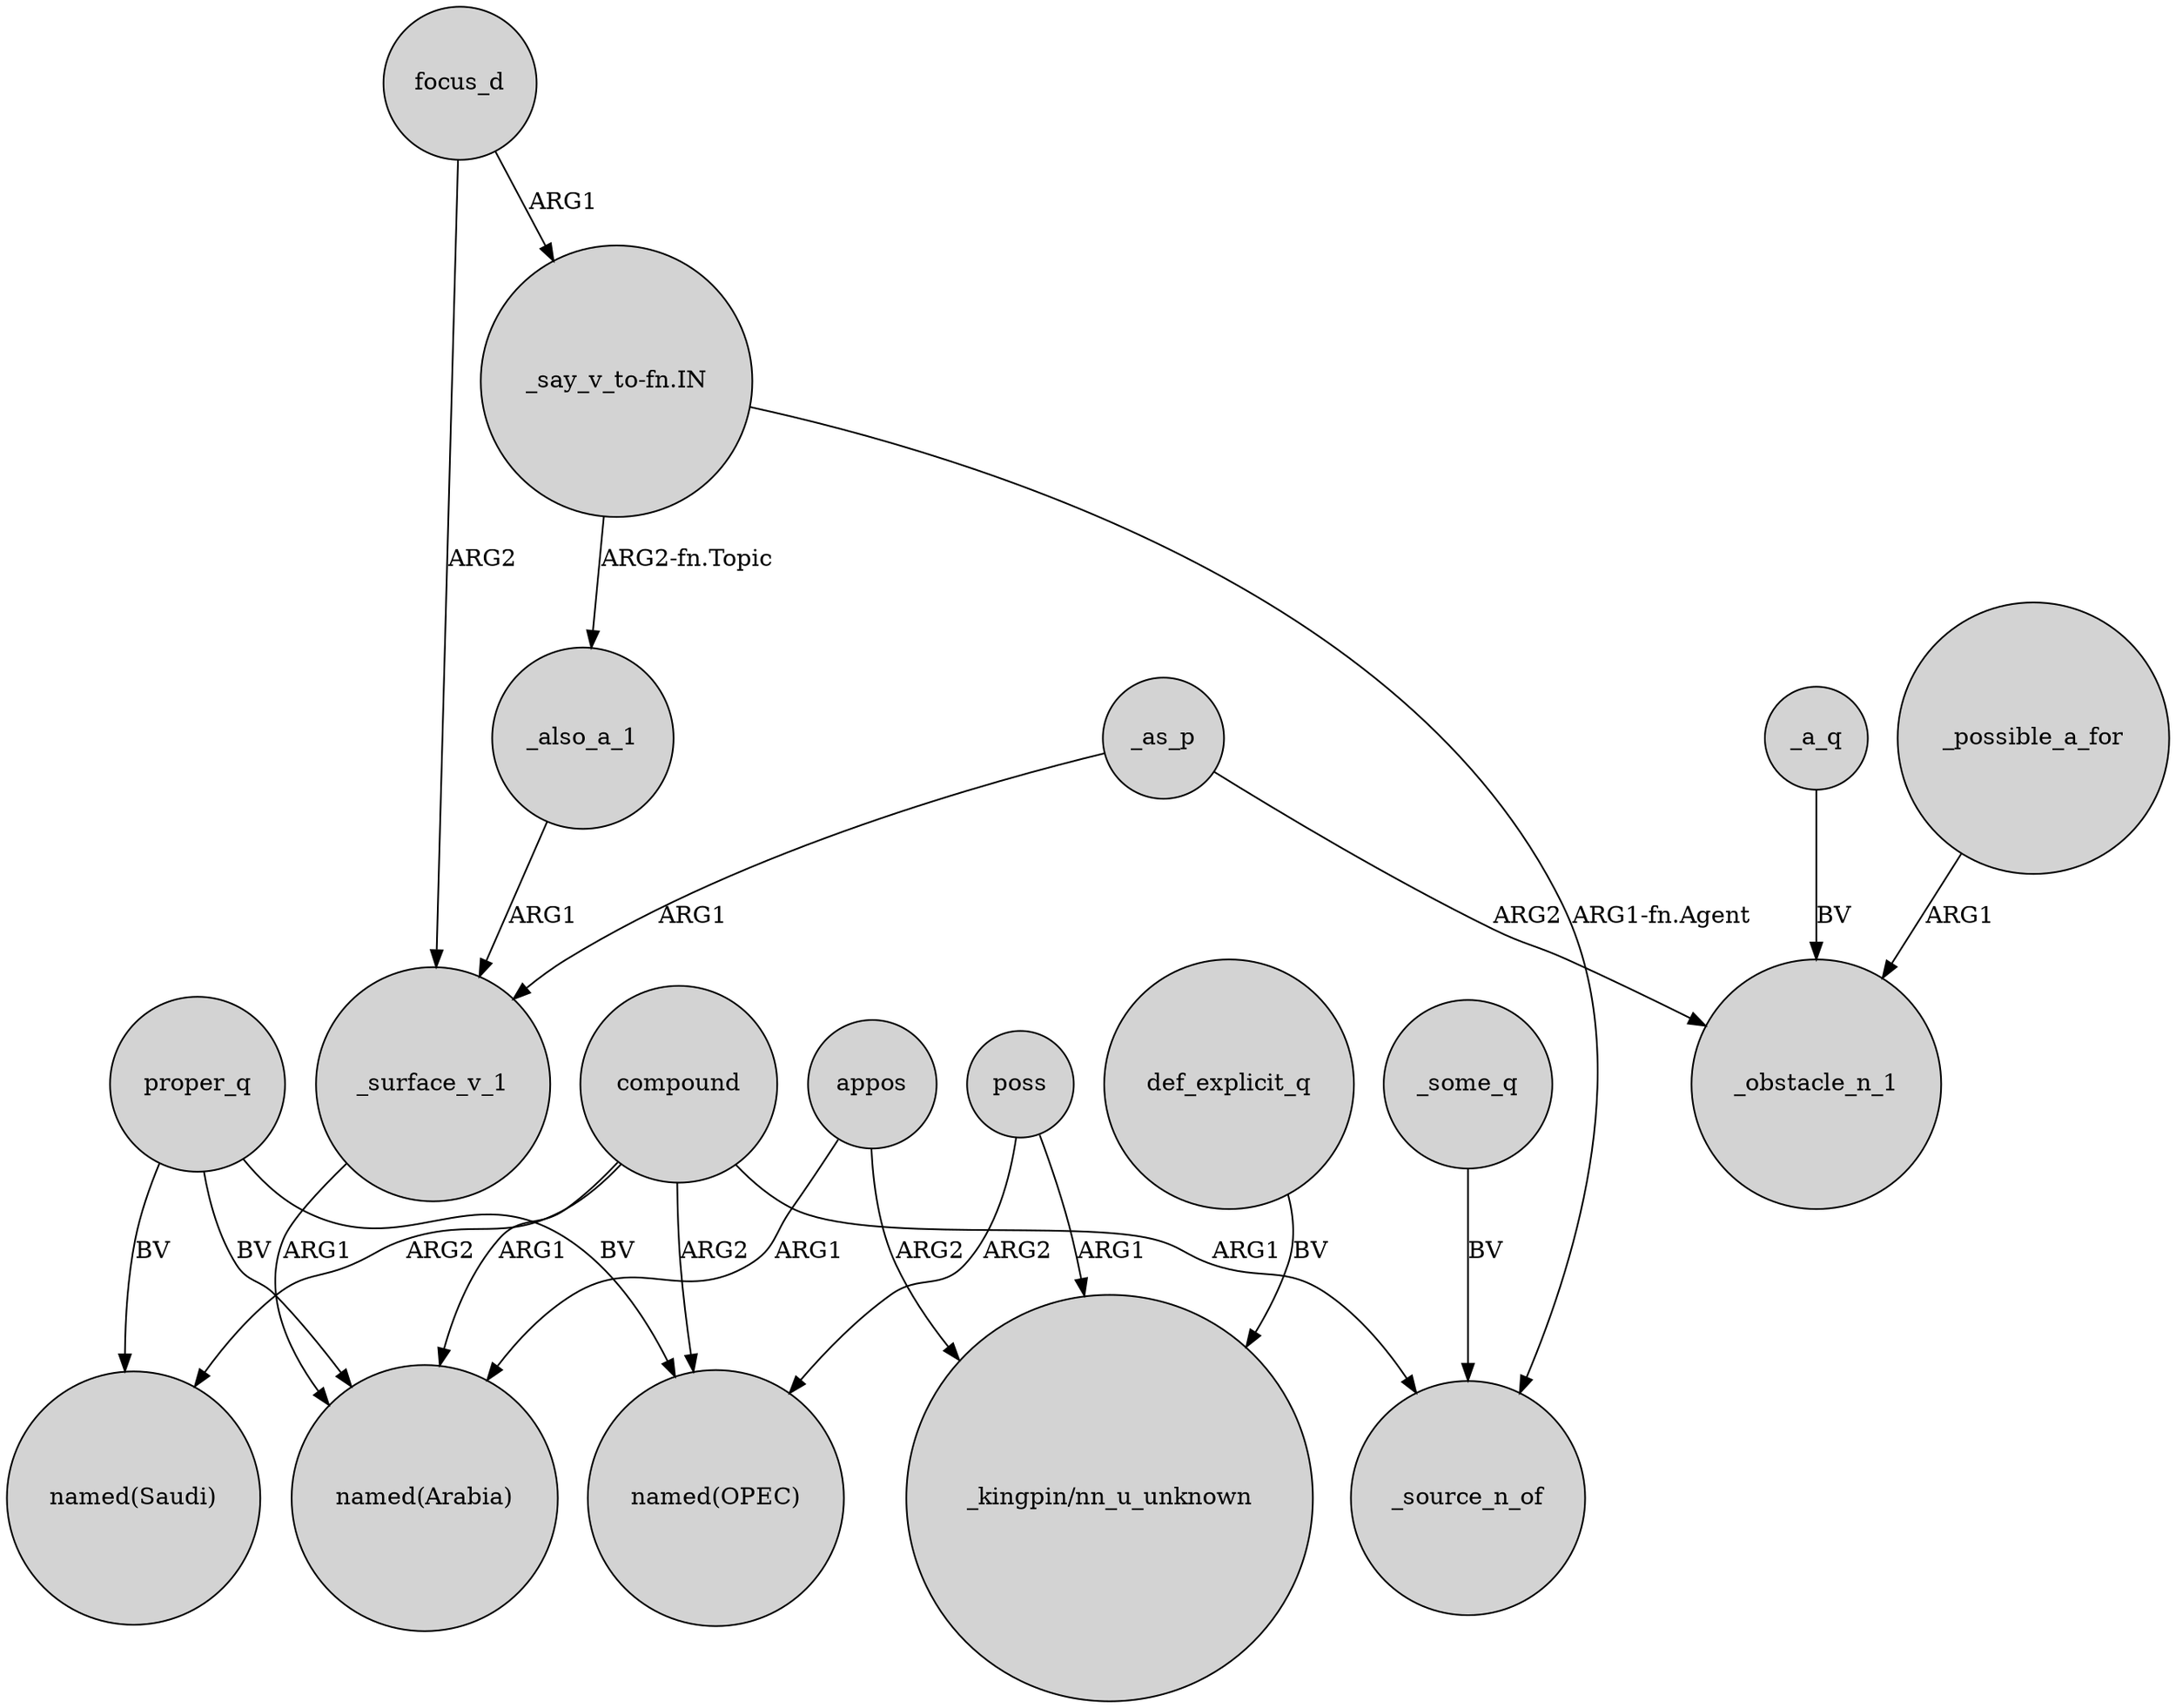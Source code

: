 digraph {
	node [shape=circle style=filled]
	compound -> "named(Arabia)" [label=ARG1]
	proper_q -> "named(Arabia)" [label=BV]
	poss -> "_kingpin/nn_u_unknown" [label=ARG1]
	compound -> _source_n_of [label=ARG1]
	appos -> "named(Arabia)" [label=ARG1]
	_some_q -> _source_n_of [label=BV]
	"_say_v_to-fn.IN" -> _also_a_1 [label="ARG2-fn.Topic"]
	compound -> "named(Saudi)" [label=ARG2]
	appos -> "_kingpin/nn_u_unknown" [label=ARG2]
	"_say_v_to-fn.IN" -> _source_n_of [label="ARG1-fn.Agent"]
	_surface_v_1 -> "named(Arabia)" [label=ARG1]
	_also_a_1 -> _surface_v_1 [label=ARG1]
	focus_d -> _surface_v_1 [label=ARG2]
	proper_q -> "named(Saudi)" [label=BV]
	_as_p -> _surface_v_1 [label=ARG1]
	compound -> "named(OPEC)" [label=ARG2]
	_a_q -> _obstacle_n_1 [label=BV]
	def_explicit_q -> "_kingpin/nn_u_unknown" [label=BV]
	_possible_a_for -> _obstacle_n_1 [label=ARG1]
	_as_p -> _obstacle_n_1 [label=ARG2]
	proper_q -> "named(OPEC)" [label=BV]
	poss -> "named(OPEC)" [label=ARG2]
	focus_d -> "_say_v_to-fn.IN" [label=ARG1]
}
